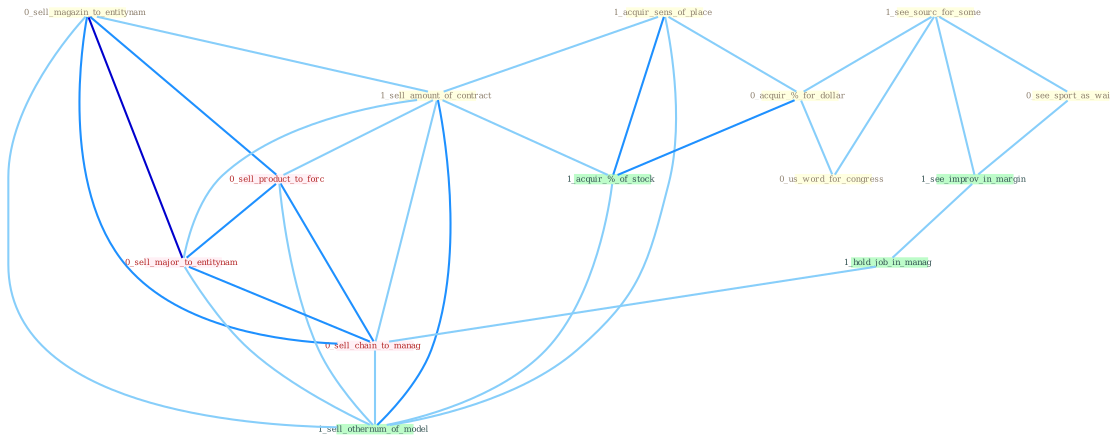 Graph G{ 
    node
    [shape=polygon,style=filled,width=.5,height=.06,color="#BDFCC9",fixedsize=true,fontsize=4,
    fontcolor="#2f4f4f"];
    {node
    [color="#ffffe0", fontcolor="#8b7d6b"] "0_sell_magazin_to_entitynam " "1_acquir_sens_of_place " "1_see_sourc_for_some " "0_acquir_%_for_dollar " "0_see_sport_as_wai " "0_us_word_for_congress " "1_sell_amount_of_contract "}
{node [color="#fff0f5", fontcolor="#b22222"] "0_sell_product_to_forc " "0_sell_major_to_entitynam " "0_sell_chain_to_manag "}
edge [color="#B0E2FF"];

	"0_sell_magazin_to_entitynam " -- "1_sell_amount_of_contract " [w="1", color="#87cefa" ];
	"0_sell_magazin_to_entitynam " -- "0_sell_product_to_forc " [w="2", color="#1e90ff" , len=0.8];
	"0_sell_magazin_to_entitynam " -- "0_sell_major_to_entitynam " [w="3", color="#0000cd" , len=0.6];
	"0_sell_magazin_to_entitynam " -- "0_sell_chain_to_manag " [w="2", color="#1e90ff" , len=0.8];
	"0_sell_magazin_to_entitynam " -- "1_sell_othernum_of_model " [w="1", color="#87cefa" ];
	"1_acquir_sens_of_place " -- "0_acquir_%_for_dollar " [w="1", color="#87cefa" ];
	"1_acquir_sens_of_place " -- "1_sell_amount_of_contract " [w="1", color="#87cefa" ];
	"1_acquir_sens_of_place " -- "1_acquir_%_of_stock " [w="2", color="#1e90ff" , len=0.8];
	"1_acquir_sens_of_place " -- "1_sell_othernum_of_model " [w="1", color="#87cefa" ];
	"1_see_sourc_for_some " -- "0_acquir_%_for_dollar " [w="1", color="#87cefa" ];
	"1_see_sourc_for_some " -- "0_see_sport_as_wai " [w="1", color="#87cefa" ];
	"1_see_sourc_for_some " -- "0_us_word_for_congress " [w="1", color="#87cefa" ];
	"1_see_sourc_for_some " -- "1_see_improv_in_margin " [w="1", color="#87cefa" ];
	"0_acquir_%_for_dollar " -- "0_us_word_for_congress " [w="1", color="#87cefa" ];
	"0_acquir_%_for_dollar " -- "1_acquir_%_of_stock " [w="2", color="#1e90ff" , len=0.8];
	"0_see_sport_as_wai " -- "1_see_improv_in_margin " [w="1", color="#87cefa" ];
	"1_sell_amount_of_contract " -- "1_acquir_%_of_stock " [w="1", color="#87cefa" ];
	"1_sell_amount_of_contract " -- "0_sell_product_to_forc " [w="1", color="#87cefa" ];
	"1_sell_amount_of_contract " -- "0_sell_major_to_entitynam " [w="1", color="#87cefa" ];
	"1_sell_amount_of_contract " -- "0_sell_chain_to_manag " [w="1", color="#87cefa" ];
	"1_sell_amount_of_contract " -- "1_sell_othernum_of_model " [w="2", color="#1e90ff" , len=0.8];
	"1_see_improv_in_margin " -- "1_hold_job_in_manag " [w="1", color="#87cefa" ];
	"1_acquir_%_of_stock " -- "1_sell_othernum_of_model " [w="1", color="#87cefa" ];
	"1_hold_job_in_manag " -- "0_sell_chain_to_manag " [w="1", color="#87cefa" ];
	"0_sell_product_to_forc " -- "0_sell_major_to_entitynam " [w="2", color="#1e90ff" , len=0.8];
	"0_sell_product_to_forc " -- "0_sell_chain_to_manag " [w="2", color="#1e90ff" , len=0.8];
	"0_sell_product_to_forc " -- "1_sell_othernum_of_model " [w="1", color="#87cefa" ];
	"0_sell_major_to_entitynam " -- "0_sell_chain_to_manag " [w="2", color="#1e90ff" , len=0.8];
	"0_sell_major_to_entitynam " -- "1_sell_othernum_of_model " [w="1", color="#87cefa" ];
	"0_sell_chain_to_manag " -- "1_sell_othernum_of_model " [w="1", color="#87cefa" ];
}